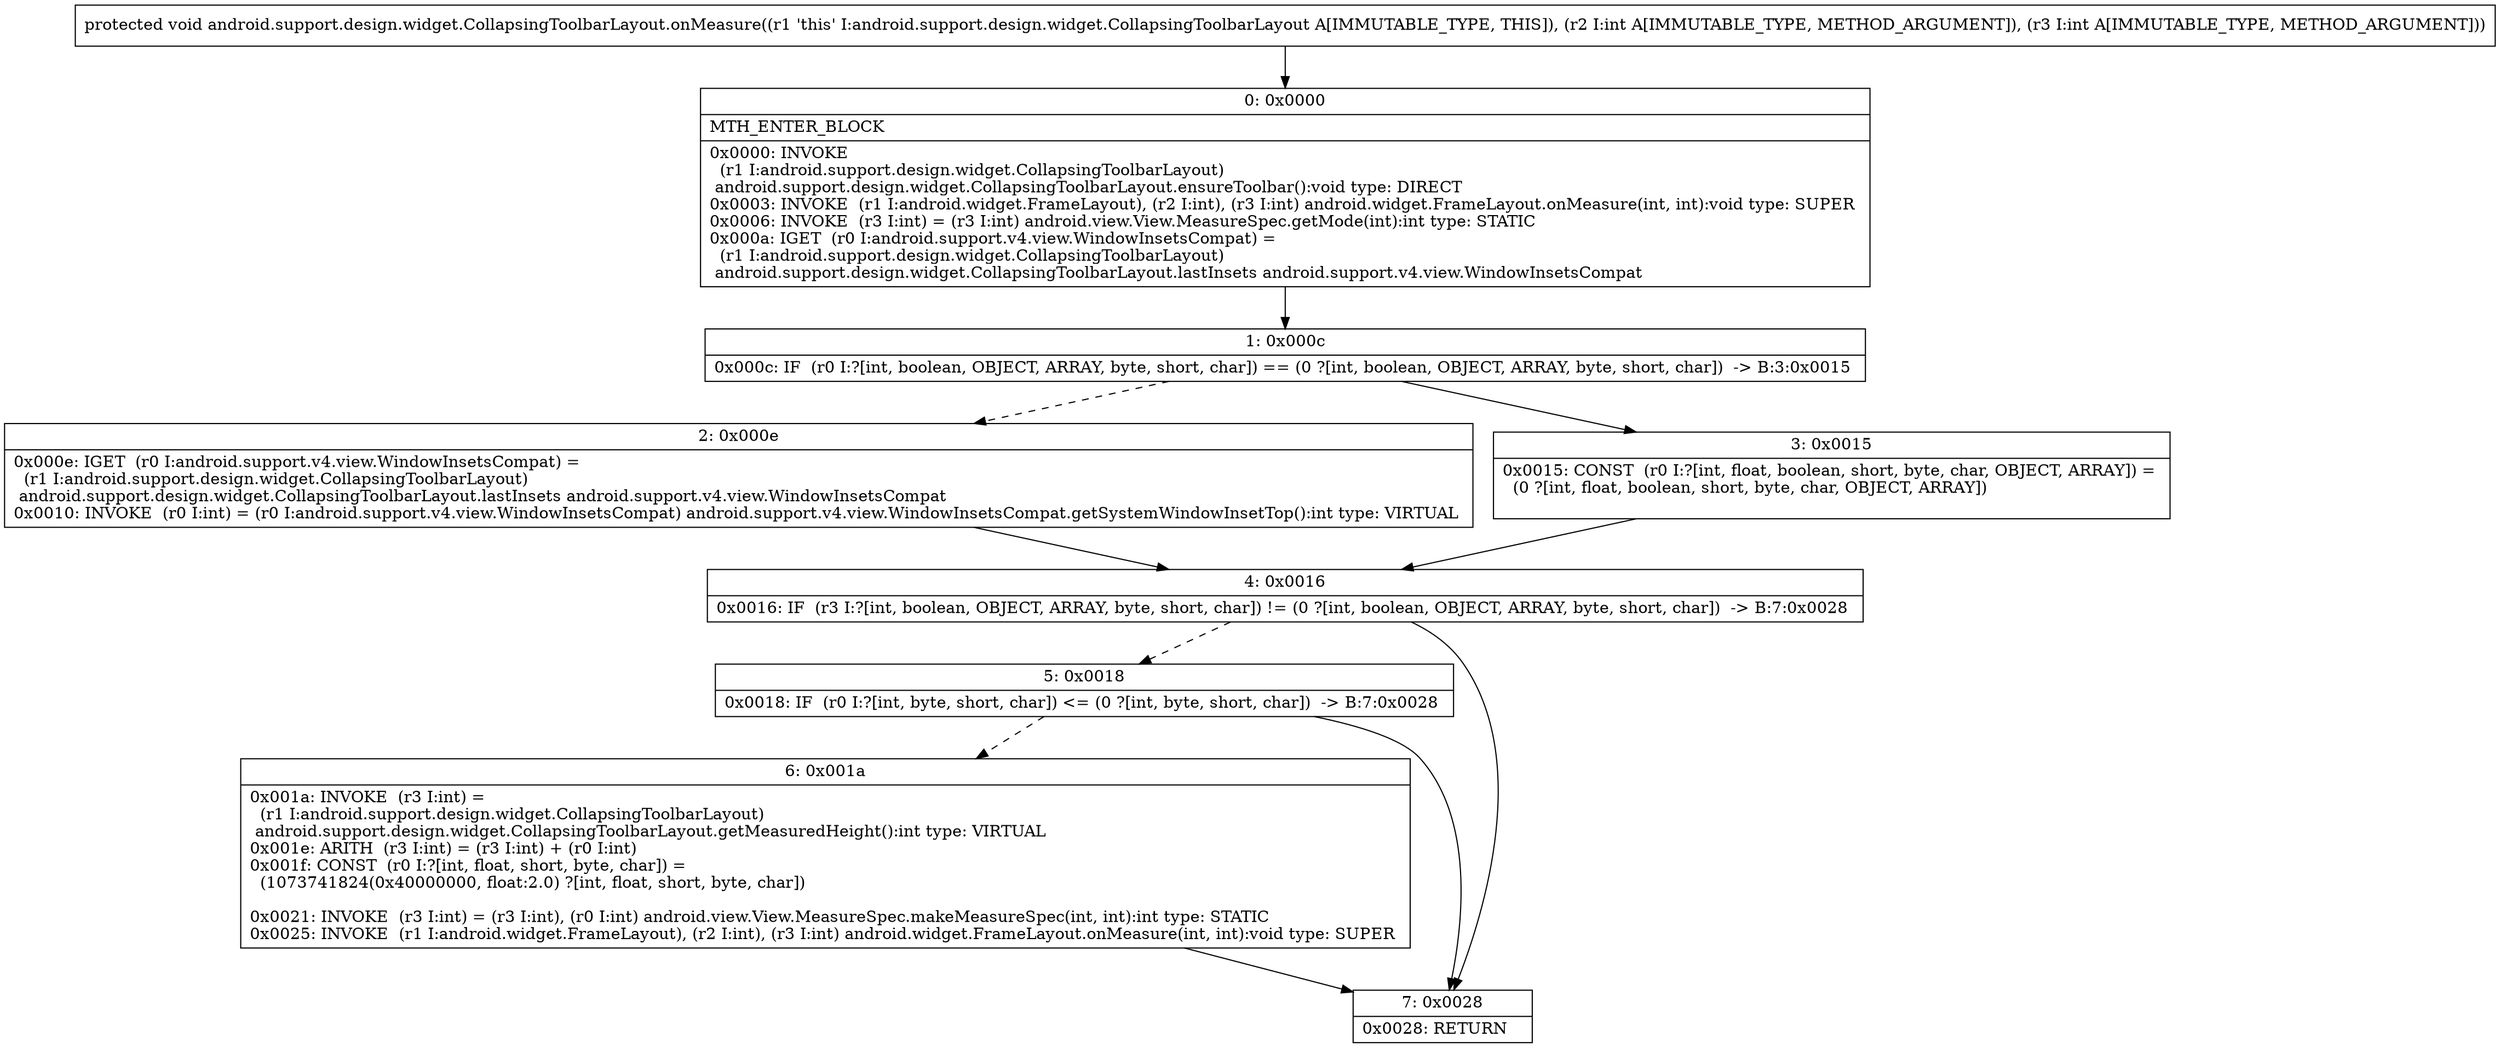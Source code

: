 digraph "CFG forandroid.support.design.widget.CollapsingToolbarLayout.onMeasure(II)V" {
Node_0 [shape=record,label="{0\:\ 0x0000|MTH_ENTER_BLOCK\l|0x0000: INVOKE  \l  (r1 I:android.support.design.widget.CollapsingToolbarLayout)\l android.support.design.widget.CollapsingToolbarLayout.ensureToolbar():void type: DIRECT \l0x0003: INVOKE  (r1 I:android.widget.FrameLayout), (r2 I:int), (r3 I:int) android.widget.FrameLayout.onMeasure(int, int):void type: SUPER \l0x0006: INVOKE  (r3 I:int) = (r3 I:int) android.view.View.MeasureSpec.getMode(int):int type: STATIC \l0x000a: IGET  (r0 I:android.support.v4.view.WindowInsetsCompat) = \l  (r1 I:android.support.design.widget.CollapsingToolbarLayout)\l android.support.design.widget.CollapsingToolbarLayout.lastInsets android.support.v4.view.WindowInsetsCompat \l}"];
Node_1 [shape=record,label="{1\:\ 0x000c|0x000c: IF  (r0 I:?[int, boolean, OBJECT, ARRAY, byte, short, char]) == (0 ?[int, boolean, OBJECT, ARRAY, byte, short, char])  \-\> B:3:0x0015 \l}"];
Node_2 [shape=record,label="{2\:\ 0x000e|0x000e: IGET  (r0 I:android.support.v4.view.WindowInsetsCompat) = \l  (r1 I:android.support.design.widget.CollapsingToolbarLayout)\l android.support.design.widget.CollapsingToolbarLayout.lastInsets android.support.v4.view.WindowInsetsCompat \l0x0010: INVOKE  (r0 I:int) = (r0 I:android.support.v4.view.WindowInsetsCompat) android.support.v4.view.WindowInsetsCompat.getSystemWindowInsetTop():int type: VIRTUAL \l}"];
Node_3 [shape=record,label="{3\:\ 0x0015|0x0015: CONST  (r0 I:?[int, float, boolean, short, byte, char, OBJECT, ARRAY]) = \l  (0 ?[int, float, boolean, short, byte, char, OBJECT, ARRAY])\l \l}"];
Node_4 [shape=record,label="{4\:\ 0x0016|0x0016: IF  (r3 I:?[int, boolean, OBJECT, ARRAY, byte, short, char]) != (0 ?[int, boolean, OBJECT, ARRAY, byte, short, char])  \-\> B:7:0x0028 \l}"];
Node_5 [shape=record,label="{5\:\ 0x0018|0x0018: IF  (r0 I:?[int, byte, short, char]) \<= (0 ?[int, byte, short, char])  \-\> B:7:0x0028 \l}"];
Node_6 [shape=record,label="{6\:\ 0x001a|0x001a: INVOKE  (r3 I:int) = \l  (r1 I:android.support.design.widget.CollapsingToolbarLayout)\l android.support.design.widget.CollapsingToolbarLayout.getMeasuredHeight():int type: VIRTUAL \l0x001e: ARITH  (r3 I:int) = (r3 I:int) + (r0 I:int) \l0x001f: CONST  (r0 I:?[int, float, short, byte, char]) = \l  (1073741824(0x40000000, float:2.0) ?[int, float, short, byte, char])\l \l0x0021: INVOKE  (r3 I:int) = (r3 I:int), (r0 I:int) android.view.View.MeasureSpec.makeMeasureSpec(int, int):int type: STATIC \l0x0025: INVOKE  (r1 I:android.widget.FrameLayout), (r2 I:int), (r3 I:int) android.widget.FrameLayout.onMeasure(int, int):void type: SUPER \l}"];
Node_7 [shape=record,label="{7\:\ 0x0028|0x0028: RETURN   \l}"];
MethodNode[shape=record,label="{protected void android.support.design.widget.CollapsingToolbarLayout.onMeasure((r1 'this' I:android.support.design.widget.CollapsingToolbarLayout A[IMMUTABLE_TYPE, THIS]), (r2 I:int A[IMMUTABLE_TYPE, METHOD_ARGUMENT]), (r3 I:int A[IMMUTABLE_TYPE, METHOD_ARGUMENT])) }"];
MethodNode -> Node_0;
Node_0 -> Node_1;
Node_1 -> Node_2[style=dashed];
Node_1 -> Node_3;
Node_2 -> Node_4;
Node_3 -> Node_4;
Node_4 -> Node_5[style=dashed];
Node_4 -> Node_7;
Node_5 -> Node_6[style=dashed];
Node_5 -> Node_7;
Node_6 -> Node_7;
}

